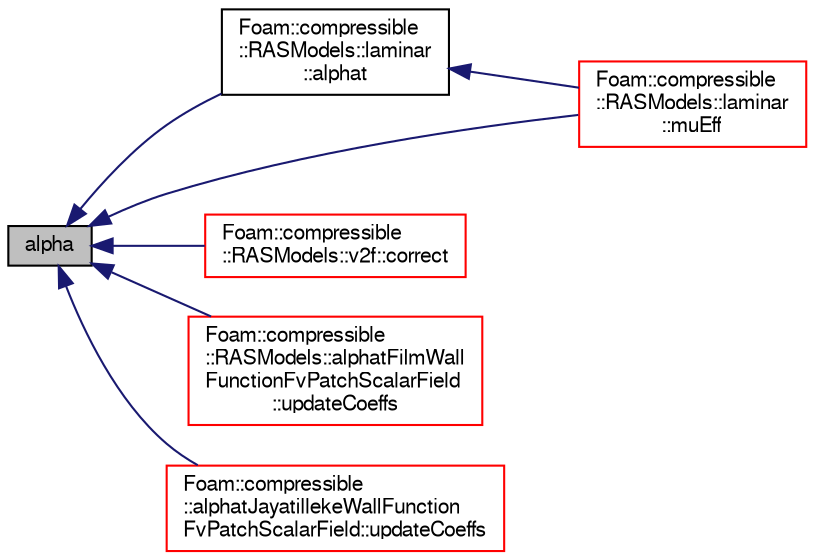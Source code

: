 digraph "alpha"
{
  bgcolor="transparent";
  edge [fontname="FreeSans",fontsize="10",labelfontname="FreeSans",labelfontsize="10"];
  node [fontname="FreeSans",fontsize="10",shape=record];
  rankdir="LR";
  Node725 [label="alpha",height=0.2,width=0.4,color="black", fillcolor="grey75", style="filled", fontcolor="black"];
  Node725 -> Node726 [dir="back",color="midnightblue",fontsize="10",style="solid",fontname="FreeSans"];
  Node726 [label="Foam::compressible\l::RASModels::laminar\l::alphat",height=0.2,width=0.4,color="black",URL="$a30742.html#ac0800e478ad09a1af8d15f47c088a646",tooltip="Return the turbulence thermal diffusivity, i.e. 0 for laminar flow. "];
  Node726 -> Node727 [dir="back",color="midnightblue",fontsize="10",style="solid",fontname="FreeSans"];
  Node727 [label="Foam::compressible\l::RASModels::laminar\l::muEff",height=0.2,width=0.4,color="red",URL="$a30742.html#aa206832eff83026a00ef917343447f26",tooltip="Return the effective viscosity, i.e. the laminar viscosity. "];
  Node725 -> Node729 [dir="back",color="midnightblue",fontsize="10",style="solid",fontname="FreeSans"];
  Node729 [label="Foam::compressible\l::RASModels::v2f::correct",height=0.2,width=0.4,color="red",URL="$a30774.html#a3ae44b28050c3aa494c1d8e18cf618c1",tooltip="Solve the turbulence equations and correct the turbulence viscosity. "];
  Node725 -> Node727 [dir="back",color="midnightblue",fontsize="10",style="solid",fontname="FreeSans"];
  Node725 -> Node731 [dir="back",color="midnightblue",fontsize="10",style="solid",fontname="FreeSans"];
  Node731 [label="Foam::compressible\l::RASModels::alphatFilmWall\lFunctionFvPatchScalarField\l::updateCoeffs",height=0.2,width=0.4,color="red",URL="$a29034.html#a7e24eafac629d3733181cd942d4c902f",tooltip="Update the coefficients associated with the patch field. "];
  Node725 -> Node733 [dir="back",color="midnightblue",fontsize="10",style="solid",fontname="FreeSans"];
  Node733 [label="Foam::compressible\l::alphatJayatillekeWallFunction\lFvPatchScalarField::updateCoeffs",height=0.2,width=0.4,color="red",URL="$a30670.html#a7e24eafac629d3733181cd942d4c902f",tooltip="Update the coefficients associated with the patch field. "];
}

